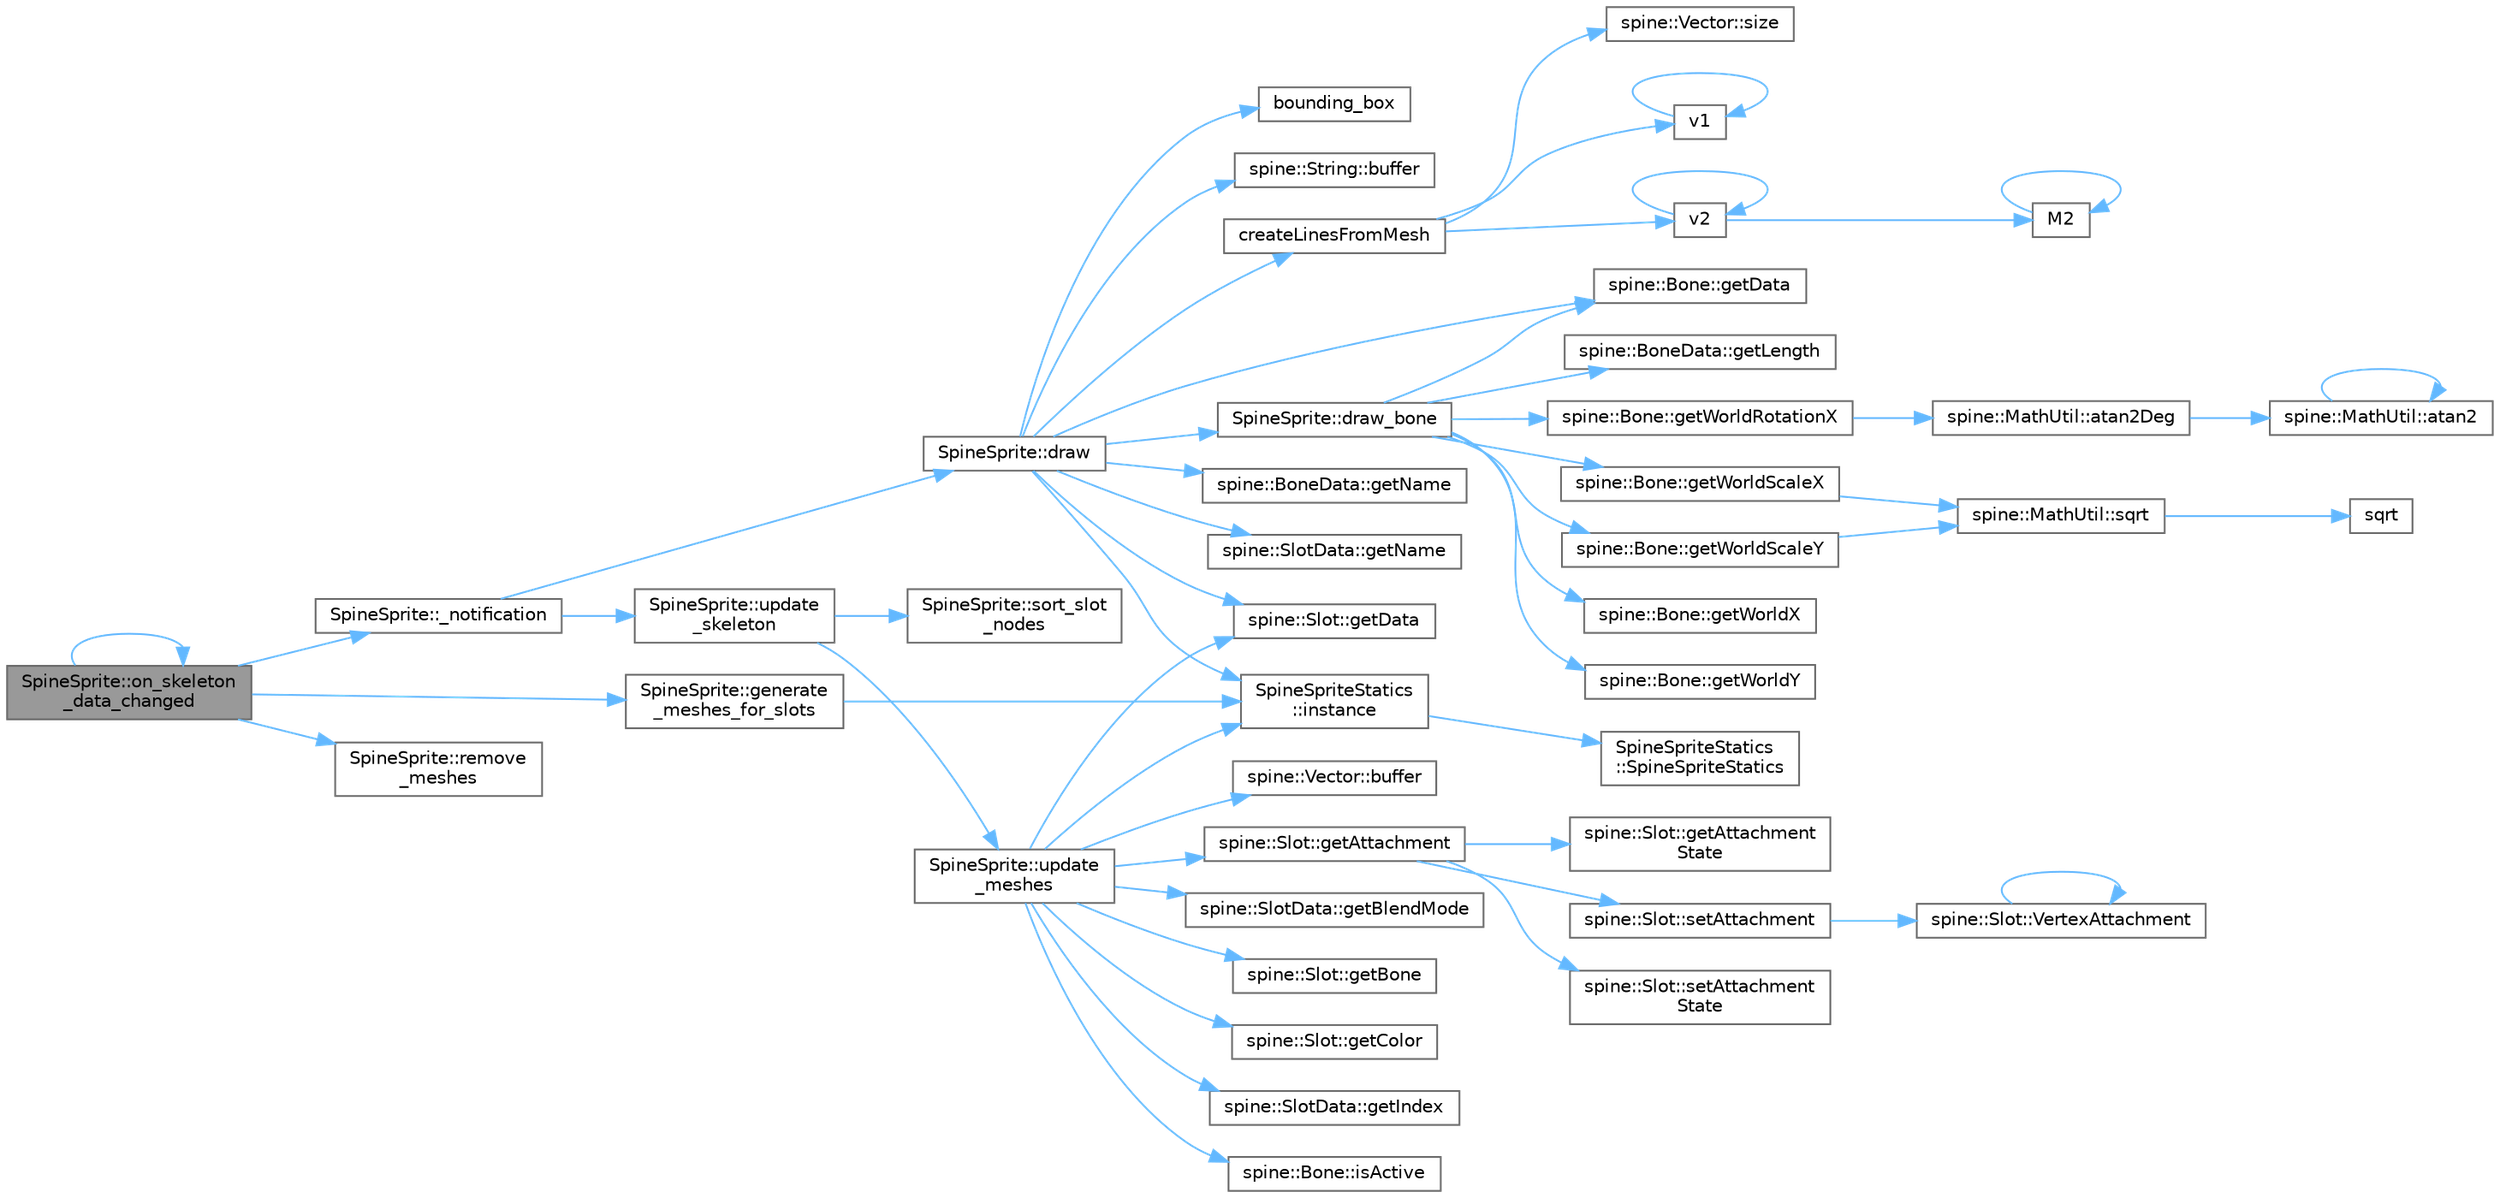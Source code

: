 digraph "SpineSprite::on_skeleton_data_changed"
{
 // LATEX_PDF_SIZE
  bgcolor="transparent";
  edge [fontname=Helvetica,fontsize=10,labelfontname=Helvetica,labelfontsize=10];
  node [fontname=Helvetica,fontsize=10,shape=box,height=0.2,width=0.4];
  rankdir="LR";
  Node1 [id="Node000001",label="SpineSprite::on_skeleton\l_data_changed",height=0.2,width=0.4,color="gray40", fillcolor="grey60", style="filled", fontcolor="black",tooltip=" "];
  Node1 -> Node2 [id="edge54_Node000001_Node000002",color="steelblue1",style="solid",tooltip=" "];
  Node2 [id="Node000002",label="SpineSprite::_notification",height=0.2,width=0.4,color="grey40", fillcolor="white", style="filled",URL="$class_spine_sprite.html#a5ba9d9a5528b0ad6d61f89750cd330ad",tooltip=" "];
  Node2 -> Node3 [id="edge55_Node000002_Node000003",color="steelblue1",style="solid",tooltip=" "];
  Node3 [id="Node000003",label="SpineSprite::draw",height=0.2,width=0.4,color="grey40", fillcolor="white", style="filled",URL="$class_spine_sprite.html#ab77374437cedf49b489b0aff2a99557b",tooltip=" "];
  Node3 -> Node4 [id="edge56_Node000003_Node000004",color="steelblue1",style="solid",tooltip=" "];
  Node4 [id="Node000004",label="bounding_box",height=0.2,width=0.4,color="grey40", fillcolor="white", style="filled",URL="$_b_v_h_8cpp.html#ac510768ec0098cddab33fe9428c3d9ee",tooltip=" "];
  Node3 -> Node5 [id="edge57_Node000003_Node000005",color="steelblue1",style="solid",tooltip=" "];
  Node5 [id="Node000005",label="spine::String::buffer",height=0.2,width=0.4,color="grey40", fillcolor="white", style="filled",URL="$classspine_1_1_string.html#a7a6a5c45e2a732eb90cedf07434315b0",tooltip=" "];
  Node3 -> Node6 [id="edge58_Node000003_Node000006",color="steelblue1",style="solid",tooltip=" "];
  Node6 [id="Node000006",label="createLinesFromMesh",height=0.2,width=0.4,color="grey40", fillcolor="white", style="filled",URL="$_spine_sprite_8cpp.html#a60ad49dbaa1b637a85e154109f05be01",tooltip=" "];
  Node6 -> Node7 [id="edge59_Node000006_Node000007",color="steelblue1",style="solid",tooltip=" "];
  Node7 [id="Node000007",label="spine::Vector::size",height=0.2,width=0.4,color="grey40", fillcolor="white", style="filled",URL="$classspine_1_1_vector.html#a9a93bc1e4174a3abf92154b3c1017542",tooltip=" "];
  Node6 -> Node8 [id="edge60_Node000006_Node000008",color="steelblue1",style="solid",tooltip=" "];
  Node8 [id="Node000008",label="v1",height=0.2,width=0.4,color="grey40", fillcolor="white", style="filled",URL="$_tutorial___reshape_mat2_vec_8cpp.html#a10bd710692c91bc238f2e1da77730678",tooltip=" "];
  Node8 -> Node8 [id="edge61_Node000008_Node000008",color="steelblue1",style="solid",tooltip=" "];
  Node6 -> Node9 [id="edge62_Node000006_Node000009",color="steelblue1",style="solid",tooltip=" "];
  Node9 [id="Node000009",label="v2",height=0.2,width=0.4,color="grey40", fillcolor="white", style="filled",URL="$_tutorial___reshape_mat2_vec_8cpp.html#a3eb30a79de469336df46f4f5f0bfb84f",tooltip=" "];
  Node9 -> Node10 [id="edge63_Node000009_Node000010",color="steelblue1",style="solid",tooltip=" "];
  Node10 [id="Node000010",label="M2",height=0.2,width=0.4,color="grey40", fillcolor="white", style="filled",URL="$_tutorial___reshape_mat2_mat_8cpp.html#ae3dc3553f10a3c3e5d701dc35895d1e4",tooltip=" "];
  Node10 -> Node10 [id="edge64_Node000010_Node000010",color="steelblue1",style="solid",tooltip=" "];
  Node9 -> Node9 [id="edge65_Node000009_Node000009",color="steelblue1",style="solid",tooltip=" "];
  Node3 -> Node11 [id="edge66_Node000003_Node000011",color="steelblue1",style="solid",tooltip=" "];
  Node11 [id="Node000011",label="SpineSprite::draw_bone",height=0.2,width=0.4,color="grey40", fillcolor="white", style="filled",URL="$class_spine_sprite.html#a9ffcba3b72467d8c0b372d6e1de8164f",tooltip=" "];
  Node11 -> Node12 [id="edge67_Node000011_Node000012",color="steelblue1",style="solid",tooltip=" "];
  Node12 [id="Node000012",label="spine::Bone::getData",height=0.2,width=0.4,color="grey40", fillcolor="white", style="filled",URL="$classspine_1_1_bone.html#a13b3778da0a300dbf777ce37239bdcd2",tooltip=" "];
  Node11 -> Node13 [id="edge68_Node000011_Node000013",color="steelblue1",style="solid",tooltip=" "];
  Node13 [id="Node000013",label="spine::BoneData::getLength",height=0.2,width=0.4,color="grey40", fillcolor="white", style="filled",URL="$classspine_1_1_bone_data.html#a65a3f149a10e801ca95ddb2c1ebc2bcf",tooltip=" "];
  Node11 -> Node14 [id="edge69_Node000011_Node000014",color="steelblue1",style="solid",tooltip=" "];
  Node14 [id="Node000014",label="spine::Bone::getWorldRotationX",height=0.2,width=0.4,color="grey40", fillcolor="white", style="filled",URL="$classspine_1_1_bone.html#afc4b0f258ff00d586f3f3520307e9d40",tooltip=" "];
  Node14 -> Node15 [id="edge70_Node000014_Node000015",color="steelblue1",style="solid",tooltip=" "];
  Node15 [id="Node000015",label="spine::MathUtil::atan2Deg",height=0.2,width=0.4,color="grey40", fillcolor="white", style="filled",URL="$classspine_1_1_math_util.html#a783edfb25006a5361c86deb7daa50571",tooltip=" "];
  Node15 -> Node16 [id="edge71_Node000015_Node000016",color="steelblue1",style="solid",tooltip=" "];
  Node16 [id="Node000016",label="spine::MathUtil::atan2",height=0.2,width=0.4,color="grey40", fillcolor="white", style="filled",URL="$classspine_1_1_math_util.html#a62cc50ea42400d975b8ad4c669ee1e91",tooltip=" "];
  Node16 -> Node16 [id="edge72_Node000016_Node000016",color="steelblue1",style="solid",tooltip=" "];
  Node11 -> Node17 [id="edge73_Node000011_Node000017",color="steelblue1",style="solid",tooltip=" "];
  Node17 [id="Node000017",label="spine::Bone::getWorldScaleX",height=0.2,width=0.4,color="grey40", fillcolor="white", style="filled",URL="$classspine_1_1_bone.html#a68dbc523096a4dac16013c5ade019f6b",tooltip="Returns the magnitide (always positive) of the world scale X."];
  Node17 -> Node18 [id="edge74_Node000017_Node000018",color="steelblue1",style="solid",tooltip=" "];
  Node18 [id="Node000018",label="spine::MathUtil::sqrt",height=0.2,width=0.4,color="grey40", fillcolor="white", style="filled",URL="$classspine_1_1_math_util.html#ae22ebef045fd25bff6c2482f32aa0a68",tooltip=" "];
  Node18 -> Node19 [id="edge75_Node000018_Node000019",color="steelblue1",style="solid",tooltip=" "];
  Node19 [id="Node000019",label="sqrt",height=0.2,width=0.4,color="grey40", fillcolor="white", style="filled",URL="$_array_cwise_unary_ops_8h.html#a656b9217a2fcb6de59dc8d1eb3079cc7",tooltip=" "];
  Node11 -> Node20 [id="edge76_Node000011_Node000020",color="steelblue1",style="solid",tooltip=" "];
  Node20 [id="Node000020",label="spine::Bone::getWorldScaleY",height=0.2,width=0.4,color="grey40", fillcolor="white", style="filled",URL="$classspine_1_1_bone.html#acb9214293195e9e9e0b21e51d39c3784",tooltip="Returns the magnitide (always positive) of the world scale Y."];
  Node20 -> Node18 [id="edge77_Node000020_Node000018",color="steelblue1",style="solid",tooltip=" "];
  Node11 -> Node21 [id="edge78_Node000011_Node000021",color="steelblue1",style="solid",tooltip=" "];
  Node21 [id="Node000021",label="spine::Bone::getWorldX",height=0.2,width=0.4,color="grey40", fillcolor="white", style="filled",URL="$classspine_1_1_bone.html#a31d0b696d1599e91547485b299ac0177",tooltip=" "];
  Node11 -> Node22 [id="edge79_Node000011_Node000022",color="steelblue1",style="solid",tooltip=" "];
  Node22 [id="Node000022",label="spine::Bone::getWorldY",height=0.2,width=0.4,color="grey40", fillcolor="white", style="filled",URL="$classspine_1_1_bone.html#a259cfdb2fbd70a5c57a2b59a2bcbc67a",tooltip=" "];
  Node3 -> Node12 [id="edge80_Node000003_Node000012",color="steelblue1",style="solid",tooltip=" "];
  Node3 -> Node23 [id="edge81_Node000003_Node000023",color="steelblue1",style="solid",tooltip=" "];
  Node23 [id="Node000023",label="spine::Slot::getData",height=0.2,width=0.4,color="grey40", fillcolor="white", style="filled",URL="$classspine_1_1_slot.html#aa40b9c57e081fa331da138ce469ec8a4",tooltip=" "];
  Node3 -> Node24 [id="edge82_Node000003_Node000024",color="steelblue1",style="solid",tooltip=" "];
  Node24 [id="Node000024",label="spine::BoneData::getName",height=0.2,width=0.4,color="grey40", fillcolor="white", style="filled",URL="$classspine_1_1_bone_data.html#a176ad37465f86a79d6baecd21b9468b2",tooltip="The name of the bone, which is unique within the skeleton."];
  Node3 -> Node25 [id="edge83_Node000003_Node000025",color="steelblue1",style="solid",tooltip=" "];
  Node25 [id="Node000025",label="spine::SlotData::getName",height=0.2,width=0.4,color="grey40", fillcolor="white", style="filled",URL="$classspine_1_1_slot_data.html#ad33e05091cd76943d70fd692048841d7",tooltip=" "];
  Node3 -> Node26 [id="edge84_Node000003_Node000026",color="steelblue1",style="solid",tooltip=" "];
  Node26 [id="Node000026",label="SpineSpriteStatics\l::instance",height=0.2,width=0.4,color="grey40", fillcolor="white", style="filled",URL="$struct_spine_sprite_statics.html#a04f7294b6cb339cf44b6917818b547e7",tooltip=" "];
  Node26 -> Node27 [id="edge85_Node000026_Node000027",color="steelblue1",style="solid",tooltip=" "];
  Node27 [id="Node000027",label="SpineSpriteStatics\l::SpineSpriteStatics",height=0.2,width=0.4,color="grey40", fillcolor="white", style="filled",URL="$struct_spine_sprite_statics.html#a293b2a71a2d69363b3771581d73eb443",tooltip=" "];
  Node2 -> Node28 [id="edge86_Node000002_Node000028",color="steelblue1",style="solid",tooltip=" "];
  Node28 [id="Node000028",label="SpineSprite::update\l_skeleton",height=0.2,width=0.4,color="grey40", fillcolor="white", style="filled",URL="$class_spine_sprite.html#a226b2111bf42fa54e7790dda93200380",tooltip=" "];
  Node28 -> Node29 [id="edge87_Node000028_Node000029",color="steelblue1",style="solid",tooltip=" "];
  Node29 [id="Node000029",label="SpineSprite::sort_slot\l_nodes",height=0.2,width=0.4,color="grey40", fillcolor="white", style="filled",URL="$class_spine_sprite.html#a11f5db395b7339de7417ea19738db72b",tooltip=" "];
  Node28 -> Node30 [id="edge88_Node000028_Node000030",color="steelblue1",style="solid",tooltip=" "];
  Node30 [id="Node000030",label="SpineSprite::update\l_meshes",height=0.2,width=0.4,color="grey40", fillcolor="white", style="filled",URL="$class_spine_sprite.html#a00e791595e78d71ec0df0e8c35bfdfa3",tooltip=" "];
  Node30 -> Node31 [id="edge89_Node000030_Node000031",color="steelblue1",style="solid",tooltip=" "];
  Node31 [id="Node000031",label="spine::Vector::buffer",height=0.2,width=0.4,color="grey40", fillcolor="white", style="filled",URL="$classspine_1_1_vector.html#a51e5c426b03098af297e10efdaf52e22",tooltip=" "];
  Node30 -> Node32 [id="edge90_Node000030_Node000032",color="steelblue1",style="solid",tooltip=" "];
  Node32 [id="Node000032",label="spine::Slot::getAttachment",height=0.2,width=0.4,color="grey40", fillcolor="white", style="filled",URL="$classspine_1_1_slot.html#af8f7f6c38794624b4bbcb1031d05b37b",tooltip="May be NULL."];
  Node32 -> Node33 [id="edge91_Node000032_Node000033",color="steelblue1",style="solid",tooltip=" "];
  Node33 [id="Node000033",label="spine::Slot::getAttachment\lState",height=0.2,width=0.4,color="grey40", fillcolor="white", style="filled",URL="$classspine_1_1_slot.html#af63d2293b5f0c9769d3589a7736c55a6",tooltip=" "];
  Node32 -> Node34 [id="edge92_Node000032_Node000034",color="steelblue1",style="solid",tooltip=" "];
  Node34 [id="Node000034",label="spine::Slot::setAttachment",height=0.2,width=0.4,color="grey40", fillcolor="white", style="filled",URL="$classspine_1_1_slot.html#ad9359f3f2289ed3c013215c40b180c58",tooltip=" "];
  Node34 -> Node35 [id="edge93_Node000034_Node000035",color="steelblue1",style="solid",tooltip=" "];
  Node35 [id="Node000035",label="spine::Slot::VertexAttachment",height=0.2,width=0.4,color="grey40", fillcolor="white", style="filled",URL="$classspine_1_1_slot.html#a4eec6d564571199bb94093daf4fa675c",tooltip=" "];
  Node35 -> Node35 [id="edge94_Node000035_Node000035",color="steelblue1",style="solid",tooltip=" "];
  Node32 -> Node36 [id="edge95_Node000032_Node000036",color="steelblue1",style="solid",tooltip=" "];
  Node36 [id="Node000036",label="spine::Slot::setAttachment\lState",height=0.2,width=0.4,color="grey40", fillcolor="white", style="filled",URL="$classspine_1_1_slot.html#ab108772a947f2283bdd50c493beeeb39",tooltip=" "];
  Node30 -> Node37 [id="edge96_Node000030_Node000037",color="steelblue1",style="solid",tooltip=" "];
  Node37 [id="Node000037",label="spine::SlotData::getBlendMode",height=0.2,width=0.4,color="grey40", fillcolor="white", style="filled",URL="$classspine_1_1_slot_data.html#a96a454bc91254bf20ed36b648e8ce160",tooltip=" "];
  Node30 -> Node38 [id="edge97_Node000030_Node000038",color="steelblue1",style="solid",tooltip=" "];
  Node38 [id="Node000038",label="spine::Slot::getBone",height=0.2,width=0.4,color="grey40", fillcolor="white", style="filled",URL="$classspine_1_1_slot.html#a70e34507eb281998a242b6466b8465b6",tooltip=" "];
  Node30 -> Node39 [id="edge98_Node000030_Node000039",color="steelblue1",style="solid",tooltip=" "];
  Node39 [id="Node000039",label="spine::Slot::getColor",height=0.2,width=0.4,color="grey40", fillcolor="white", style="filled",URL="$classspine_1_1_slot.html#a46318ae842c4846d16ae33d16b1916dc",tooltip=" "];
  Node30 -> Node23 [id="edge99_Node000030_Node000023",color="steelblue1",style="solid",tooltip=" "];
  Node30 -> Node40 [id="edge100_Node000030_Node000040",color="steelblue1",style="solid",tooltip=" "];
  Node40 [id="Node000040",label="spine::SlotData::getIndex",height=0.2,width=0.4,color="grey40", fillcolor="white", style="filled",URL="$classspine_1_1_slot_data.html#a95f7359a40b73da709886c53a6202013",tooltip=" "];
  Node30 -> Node26 [id="edge101_Node000030_Node000026",color="steelblue1",style="solid",tooltip=" "];
  Node30 -> Node41 [id="edge102_Node000030_Node000041",color="steelblue1",style="solid",tooltip=" "];
  Node41 [id="Node000041",label="spine::Bone::isActive",height=0.2,width=0.4,color="grey40", fillcolor="white", style="filled",URL="$classspine_1_1_bone.html#ada704b83037234cd547446faadf8b92b",tooltip=" "];
  Node1 -> Node42 [id="edge103_Node000001_Node000042",color="steelblue1",style="solid",tooltip=" "];
  Node42 [id="Node000042",label="SpineSprite::generate\l_meshes_for_slots",height=0.2,width=0.4,color="grey40", fillcolor="white", style="filled",URL="$class_spine_sprite.html#a80e6cce5b44ef91680cf65921a2d4817",tooltip=" "];
  Node42 -> Node26 [id="edge104_Node000042_Node000026",color="steelblue1",style="solid",tooltip=" "];
  Node1 -> Node1 [id="edge105_Node000001_Node000001",color="steelblue1",style="solid",tooltip=" "];
  Node1 -> Node43 [id="edge106_Node000001_Node000043",color="steelblue1",style="solid",tooltip=" "];
  Node43 [id="Node000043",label="SpineSprite::remove\l_meshes",height=0.2,width=0.4,color="grey40", fillcolor="white", style="filled",URL="$class_spine_sprite.html#a6d48863cfa41dcf0dff9d3cfc9b4d8b3",tooltip=" "];
}
